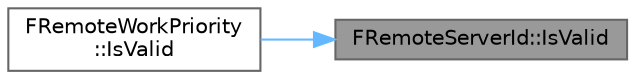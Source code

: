 digraph "FRemoteServerId::IsValid"
{
 // INTERACTIVE_SVG=YES
 // LATEX_PDF_SIZE
  bgcolor="transparent";
  edge [fontname=Helvetica,fontsize=10,labelfontname=Helvetica,labelfontsize=10];
  node [fontname=Helvetica,fontsize=10,shape=box,height=0.2,width=0.4];
  rankdir="RL";
  Node1 [id="Node000001",label="FRemoteServerId::IsValid",height=0.2,width=0.4,color="gray40", fillcolor="grey60", style="filled", fontcolor="black",tooltip=" "];
  Node1 -> Node2 [id="edge1_Node000001_Node000002",dir="back",color="steelblue1",style="solid",tooltip=" "];
  Node2 [id="Node000002",label="FRemoteWorkPriority\l::IsValid",height=0.2,width=0.4,color="grey40", fillcolor="white", style="filled",URL="$d5/d2f/structFRemoteWorkPriority.html#a867b1506f0dbee4b03d8a78ca907b640",tooltip=" "];
}
